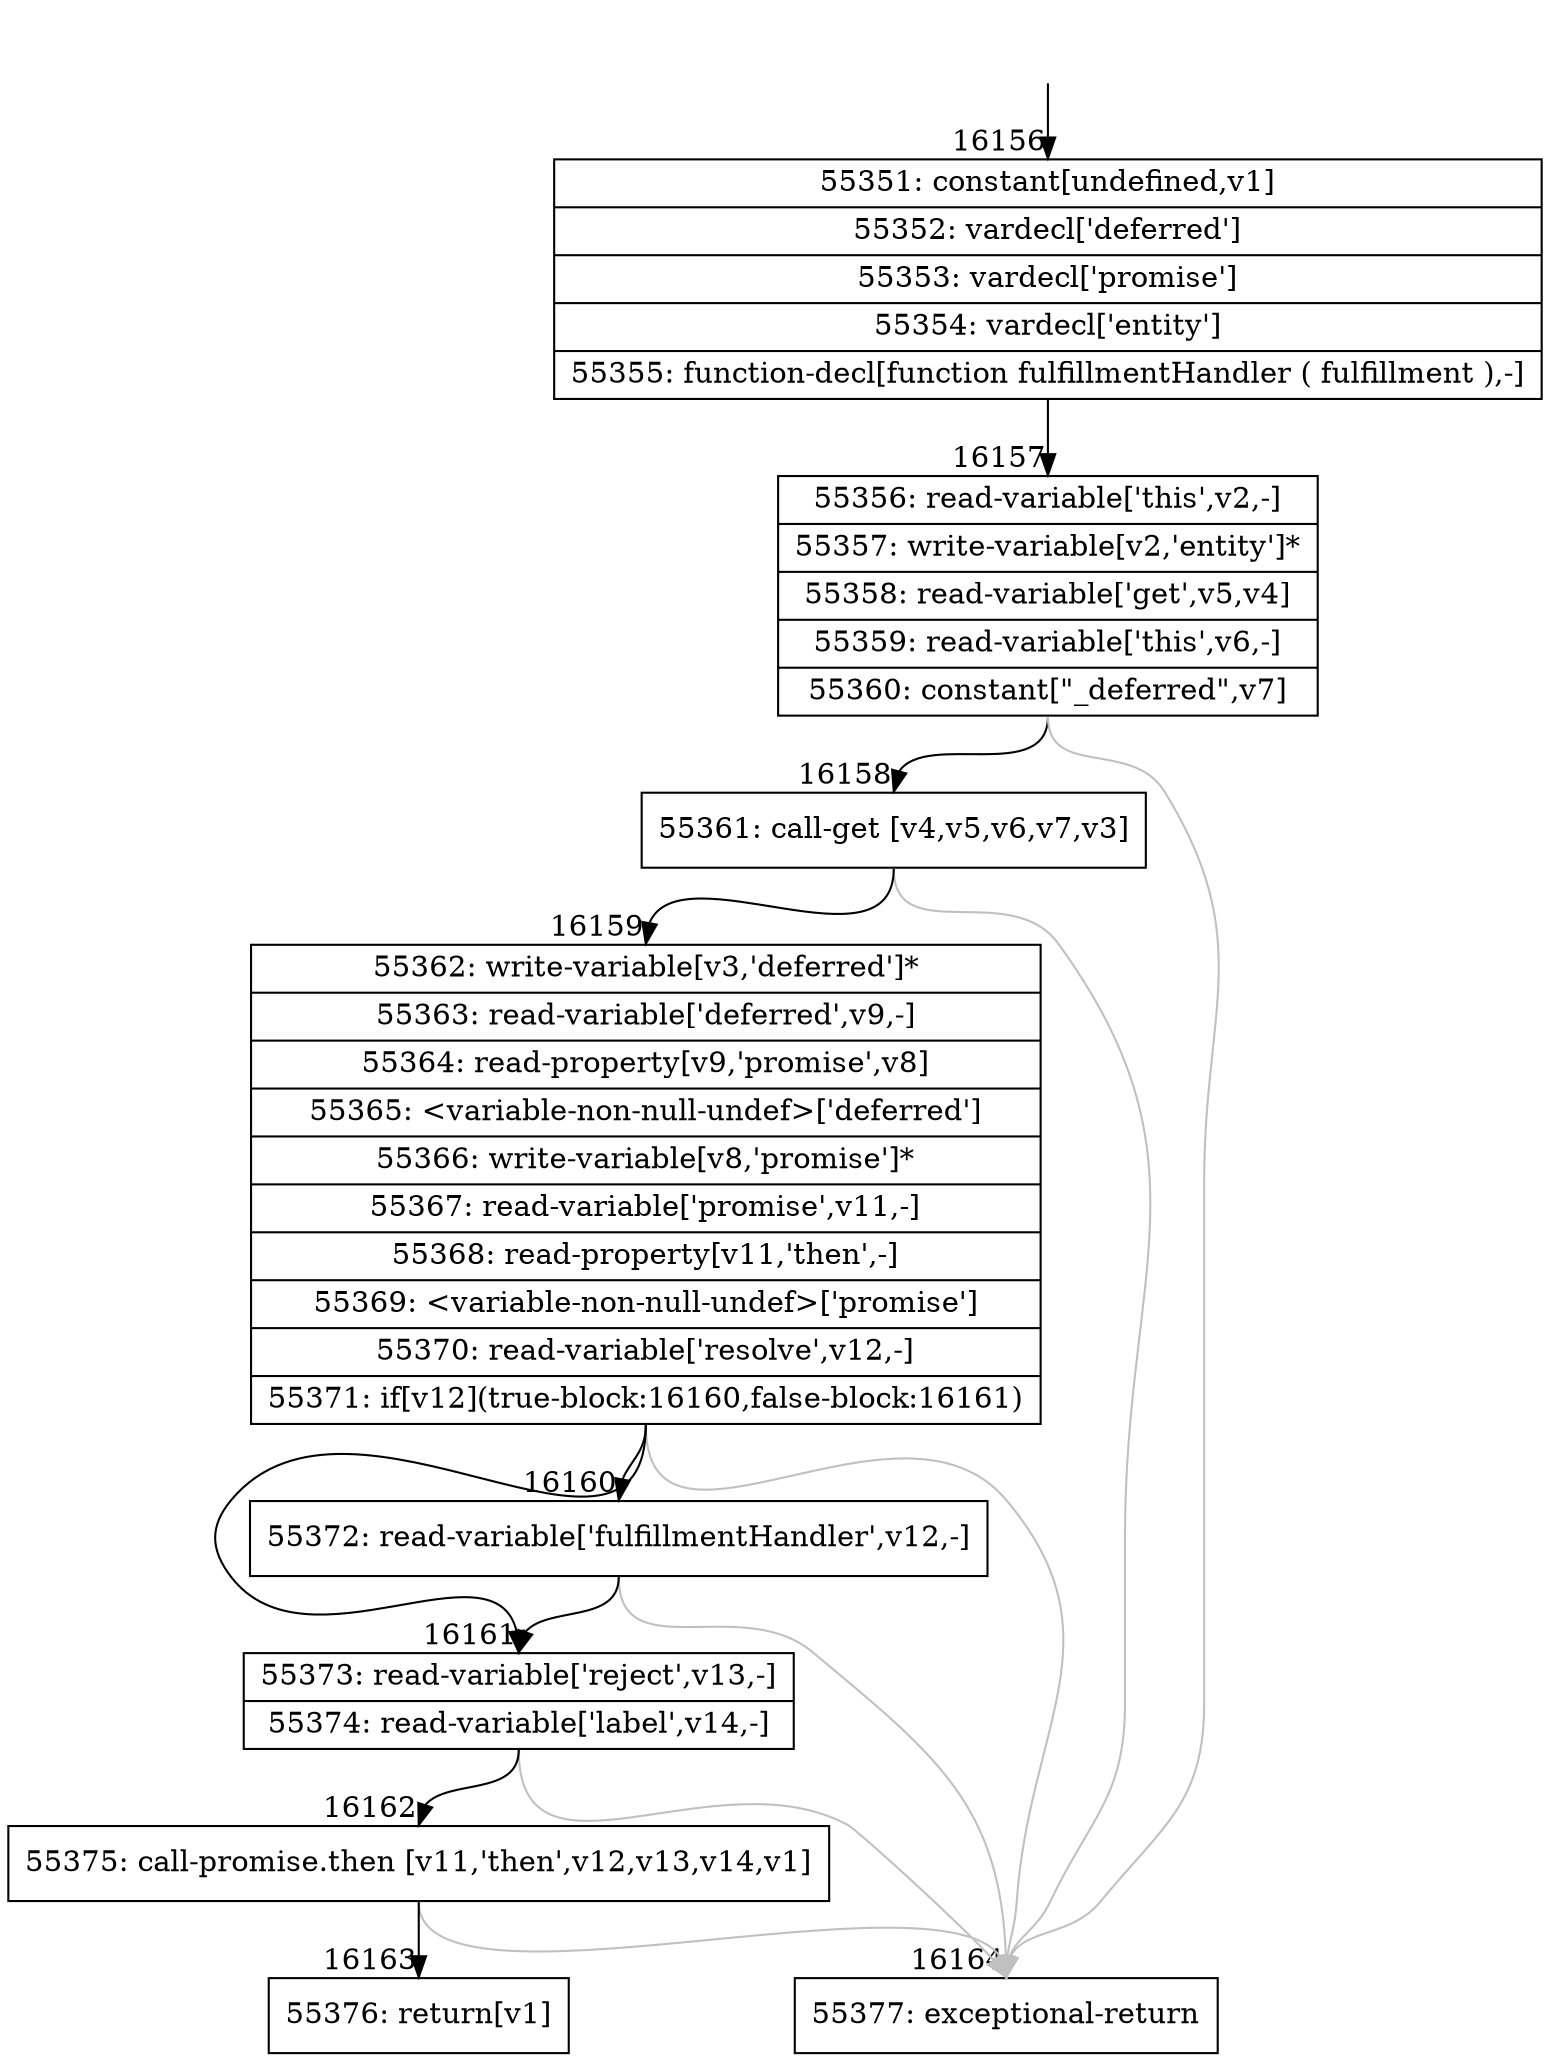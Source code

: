 digraph {
rankdir="TD"
BB_entry1370[shape=none,label=""];
BB_entry1370 -> BB16156 [tailport=s, headport=n, headlabel="    16156"]
BB16156 [shape=record label="{55351: constant[undefined,v1]|55352: vardecl['deferred']|55353: vardecl['promise']|55354: vardecl['entity']|55355: function-decl[function fulfillmentHandler ( fulfillment ),-]}" ] 
BB16156 -> BB16157 [tailport=s, headport=n, headlabel="      16157"]
BB16157 [shape=record label="{55356: read-variable['this',v2,-]|55357: write-variable[v2,'entity']*|55358: read-variable['get',v5,v4]|55359: read-variable['this',v6,-]|55360: constant[\"_deferred\",v7]}" ] 
BB16157 -> BB16158 [tailport=s, headport=n, headlabel="      16158"]
BB16157 -> BB16164 [tailport=s, headport=n, color=gray, headlabel="      16164"]
BB16158 [shape=record label="{55361: call-get [v4,v5,v6,v7,v3]}" ] 
BB16158 -> BB16159 [tailport=s, headport=n, headlabel="      16159"]
BB16158 -> BB16164 [tailport=s, headport=n, color=gray]
BB16159 [shape=record label="{55362: write-variable[v3,'deferred']*|55363: read-variable['deferred',v9,-]|55364: read-property[v9,'promise',v8]|55365: \<variable-non-null-undef\>['deferred']|55366: write-variable[v8,'promise']*|55367: read-variable['promise',v11,-]|55368: read-property[v11,'then',-]|55369: \<variable-non-null-undef\>['promise']|55370: read-variable['resolve',v12,-]|55371: if[v12](true-block:16160,false-block:16161)}" ] 
BB16159 -> BB16161 [tailport=s, headport=n, headlabel="      16161"]
BB16159 -> BB16160 [tailport=s, headport=n, headlabel="      16160"]
BB16159 -> BB16164 [tailport=s, headport=n, color=gray]
BB16160 [shape=record label="{55372: read-variable['fulfillmentHandler',v12,-]}" ] 
BB16160 -> BB16161 [tailport=s, headport=n]
BB16160 -> BB16164 [tailport=s, headport=n, color=gray]
BB16161 [shape=record label="{55373: read-variable['reject',v13,-]|55374: read-variable['label',v14,-]}" ] 
BB16161 -> BB16162 [tailport=s, headport=n, headlabel="      16162"]
BB16161 -> BB16164 [tailport=s, headport=n, color=gray]
BB16162 [shape=record label="{55375: call-promise.then [v11,'then',v12,v13,v14,v1]}" ] 
BB16162 -> BB16163 [tailport=s, headport=n, headlabel="      16163"]
BB16162 -> BB16164 [tailport=s, headport=n, color=gray]
BB16163 [shape=record label="{55376: return[v1]}" ] 
BB16164 [shape=record label="{55377: exceptional-return}" ] 
//#$~ 30018
}

